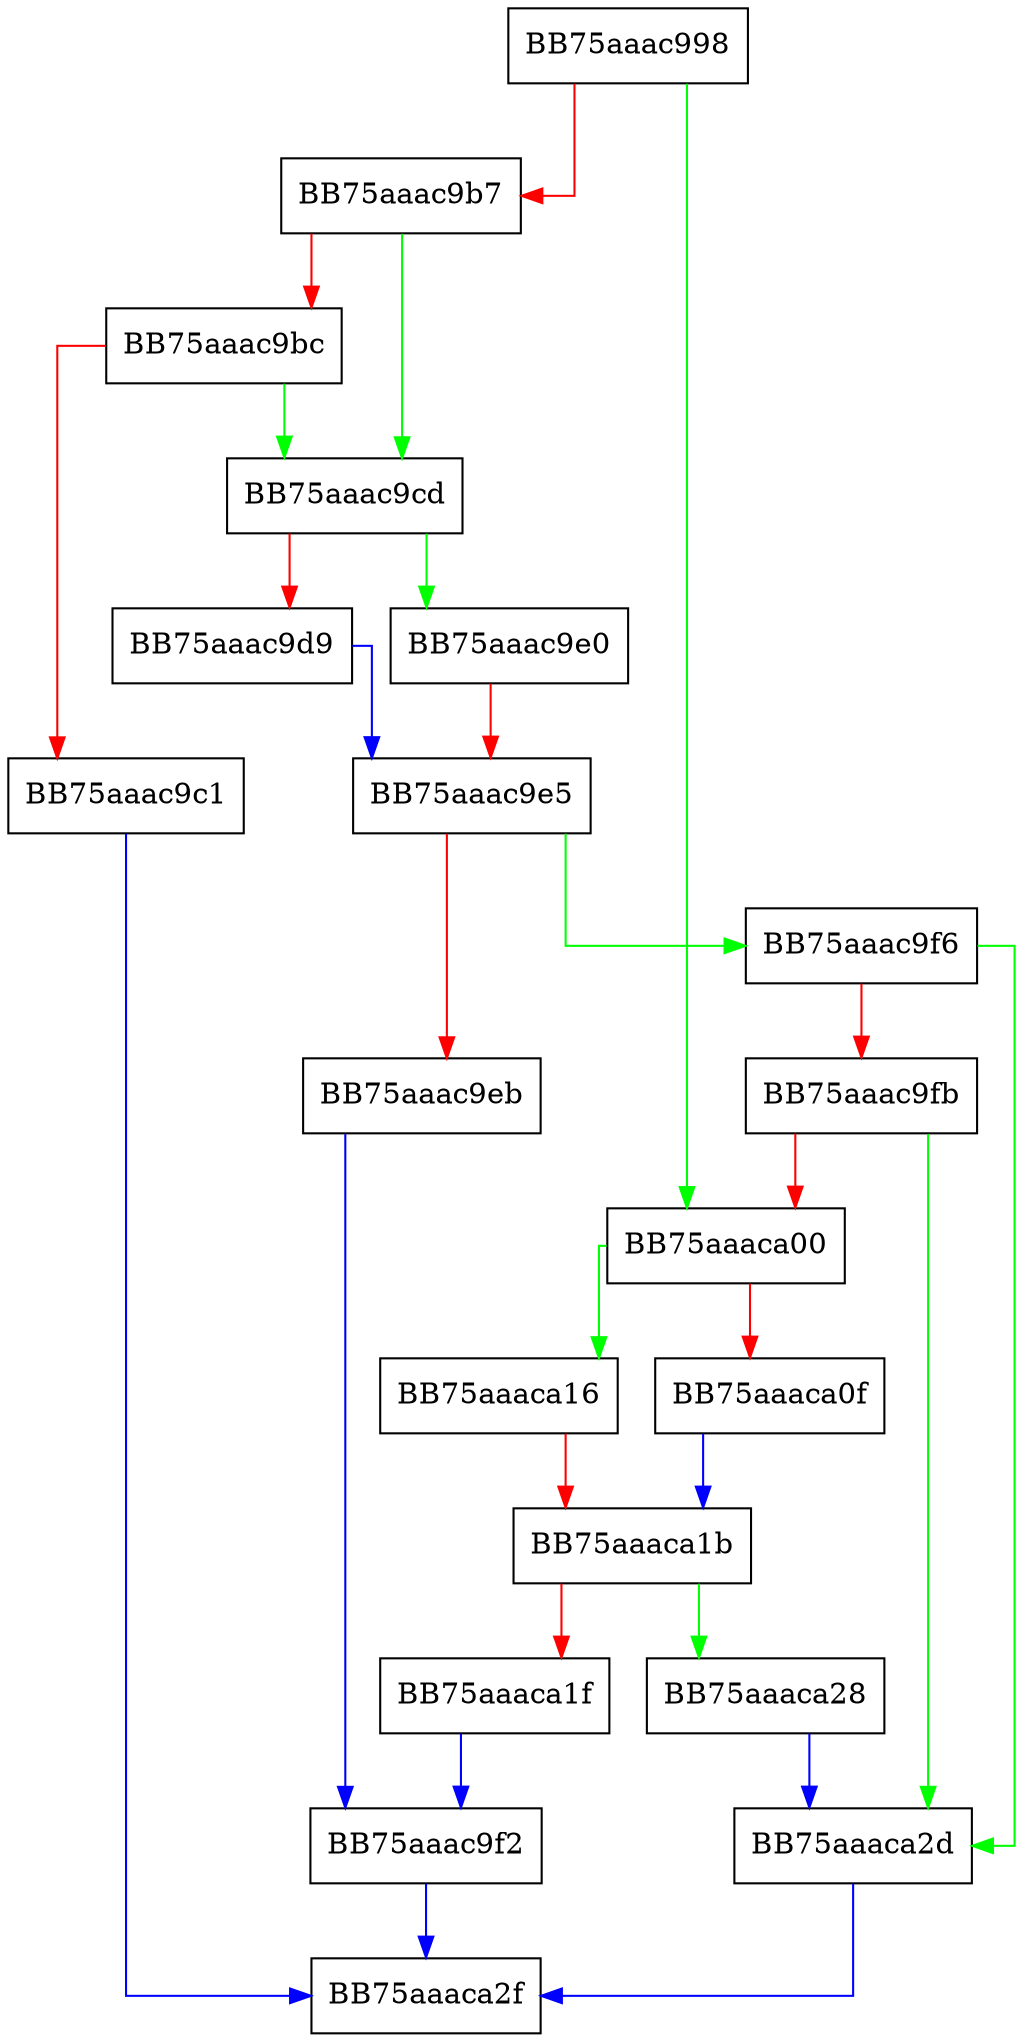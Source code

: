 digraph RunBackup {
  node [shape="box"];
  graph [splines=ortho];
  BB75aaac998 -> BB75aaaca00 [color="green"];
  BB75aaac998 -> BB75aaac9b7 [color="red"];
  BB75aaac9b7 -> BB75aaac9cd [color="green"];
  BB75aaac9b7 -> BB75aaac9bc [color="red"];
  BB75aaac9bc -> BB75aaac9cd [color="green"];
  BB75aaac9bc -> BB75aaac9c1 [color="red"];
  BB75aaac9c1 -> BB75aaaca2f [color="blue"];
  BB75aaac9cd -> BB75aaac9e0 [color="green"];
  BB75aaac9cd -> BB75aaac9d9 [color="red"];
  BB75aaac9d9 -> BB75aaac9e5 [color="blue"];
  BB75aaac9e0 -> BB75aaac9e5 [color="red"];
  BB75aaac9e5 -> BB75aaac9f6 [color="green"];
  BB75aaac9e5 -> BB75aaac9eb [color="red"];
  BB75aaac9eb -> BB75aaac9f2 [color="blue"];
  BB75aaac9f2 -> BB75aaaca2f [color="blue"];
  BB75aaac9f6 -> BB75aaaca2d [color="green"];
  BB75aaac9f6 -> BB75aaac9fb [color="red"];
  BB75aaac9fb -> BB75aaaca2d [color="green"];
  BB75aaac9fb -> BB75aaaca00 [color="red"];
  BB75aaaca00 -> BB75aaaca16 [color="green"];
  BB75aaaca00 -> BB75aaaca0f [color="red"];
  BB75aaaca0f -> BB75aaaca1b [color="blue"];
  BB75aaaca16 -> BB75aaaca1b [color="red"];
  BB75aaaca1b -> BB75aaaca28 [color="green"];
  BB75aaaca1b -> BB75aaaca1f [color="red"];
  BB75aaaca1f -> BB75aaac9f2 [color="blue"];
  BB75aaaca28 -> BB75aaaca2d [color="blue"];
  BB75aaaca2d -> BB75aaaca2f [color="blue"];
}